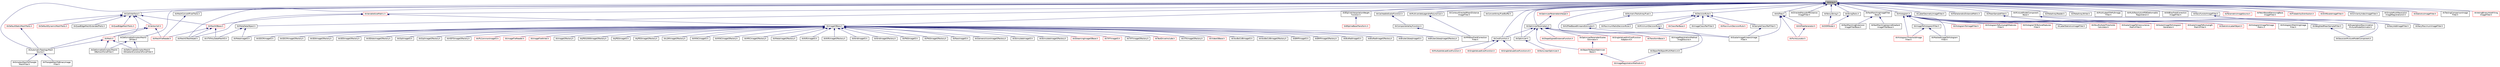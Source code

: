 digraph "itkArray.h"
{
 // LATEX_PDF_SIZE
  edge [fontname="Helvetica",fontsize="10",labelfontname="Helvetica",labelfontsize="10"];
  node [fontname="Helvetica",fontsize="10",shape=record];
  Node1 [label="itkArray.h",height=0.2,width=0.4,color="black", fillcolor="grey75", style="filled", fontcolor="black",tooltip=" "];
  Node1 -> Node2 [dir="back",color="midnightblue",fontsize="10",style="solid",fontname="Helvetica"];
  Node2 [label="itkAutomaticTopologyMesh\lSource.h",height=0.2,width=0.4,color="black", fillcolor="white", style="filled",URL="$itkAutomaticTopologyMeshSource_8h.html",tooltip=" "];
  Node2 -> Node3 [dir="back",color="midnightblue",fontsize="10",style="solid",fontname="Helvetica"];
  Node3 [label="itkSimplexMeshToTriangle\lMeshFilter.h",height=0.2,width=0.4,color="black", fillcolor="white", style="filled",URL="$itkSimplexMeshToTriangleMeshFilter_8h.html",tooltip=" "];
  Node2 -> Node4 [dir="back",color="midnightblue",fontsize="10",style="solid",fontname="Helvetica"];
  Node4 [label="itkTriangleMeshToBinaryImage\lFilter.h",height=0.2,width=0.4,color="black", fillcolor="white", style="filled",URL="$itkTriangleMeshToBinaryImageFilter_8h.html",tooltip=" "];
  Node1 -> Node5 [dir="back",color="midnightblue",fontsize="10",style="solid",fontname="Helvetica"];
  Node5 [label="itkBSplineInterpolationWeight\lFunction.h",height=0.2,width=0.4,color="black", fillcolor="white", style="filled",URL="$itkBSplineInterpolationWeightFunction_8h.html",tooltip=" "];
  Node5 -> Node6 [dir="back",color="midnightblue",fontsize="10",style="solid",fontname="Helvetica"];
  Node6 [label="itkBSplineBaseTransform.h",height=0.2,width=0.4,color="red", fillcolor="white", style="filled",URL="$itkBSplineBaseTransform_8h.html",tooltip=" "];
  Node1 -> Node29 [dir="back",color="midnightblue",fontsize="10",style="solid",fontname="Helvetica"];
  Node29 [label="itkCacheableScalarFunction.h",height=0.2,width=0.4,color="black", fillcolor="white", style="filled",URL="$itkCacheableScalarFunction_8h.html",tooltip=" "];
  Node29 -> Node30 [dir="back",color="midnightblue",fontsize="10",style="solid",fontname="Helvetica"];
  Node30 [label="itkCompositeValleyFunction.h",height=0.2,width=0.4,color="black", fillcolor="white", style="filled",URL="$itkCompositeValleyFunction_8h.html",tooltip=" "];
  Node30 -> Node31 [dir="back",color="midnightblue",fontsize="10",style="solid",fontname="Helvetica"];
  Node31 [label="itkMRIBiasFieldCorrection\lFilter.h",height=0.2,width=0.4,color="black", fillcolor="white", style="filled",URL="$itkMRIBiasFieldCorrectionFilter_8h.html",tooltip=" "];
  Node1 -> Node32 [dir="back",color="midnightblue",fontsize="10",style="solid",fontname="Helvetica"];
  Node32 [label="itkCellInterface.h",height=0.2,width=0.4,color="black", fillcolor="white", style="filled",URL="$itkCellInterface_8h.html",tooltip=" "];
  Node32 -> Node33 [dir="back",color="midnightblue",fontsize="10",style="solid",fontname="Helvetica"];
  Node33 [label="itkDefaultDynamicMeshTraits.h",height=0.2,width=0.4,color="red", fillcolor="white", style="filled",URL="$itkDefaultDynamicMeshTraits_8h.html",tooltip=" "];
  Node32 -> Node42 [dir="back",color="midnightblue",fontsize="10",style="solid",fontname="Helvetica"];
  Node42 [label="itkDefaultStaticMeshTraits.h",height=0.2,width=0.4,color="red", fillcolor="white", style="filled",URL="$itkDefaultStaticMeshTraits_8h.html",tooltip=" "];
  Node42 -> Node2 [dir="back",color="midnightblue",fontsize="10",style="solid",fontname="Helvetica"];
  Node32 -> Node77 [dir="back",color="midnightblue",fontsize="10",style="solid",fontname="Helvetica"];
  Node77 [label="itkMesh.h",height=0.2,width=0.4,color="red", fillcolor="white", style="filled",URL="$itkMesh_8h.html",tooltip=" "];
  Node77 -> Node2 [dir="back",color="midnightblue",fontsize="10",style="solid",fontname="Helvetica"];
  Node77 -> Node79 [dir="back",color="midnightblue",fontsize="10",style="solid",fontname="Helvetica"];
  Node79 [label="itkDeformableSimplexMesh3\lDBalloonForceFilter.h",height=0.2,width=0.4,color="black", fillcolor="white", style="filled",URL="$itkDeformableSimplexMesh3DBalloonForceFilter_8h.html",tooltip=" "];
  Node77 -> Node80 [dir="back",color="midnightblue",fontsize="10",style="solid",fontname="Helvetica"];
  Node80 [label="itkDeformableSimplexMesh3\lDGradientConstraintForceFilter.h",height=0.2,width=0.4,color="black", fillcolor="white", style="filled",URL="$itkDeformableSimplexMesh3DGradientConstraintForceFilter_8h.html",tooltip=" "];
  Node32 -> Node126 [dir="back",color="midnightblue",fontsize="10",style="solid",fontname="Helvetica"];
  Node126 [label="itkMeshIOBase.h",height=0.2,width=0.4,color="red", fillcolor="white", style="filled",URL="$itkMeshIOBase_8h.html",tooltip=" "];
  Node126 -> Node135 [dir="back",color="midnightblue",fontsize="10",style="solid",fontname="Helvetica"];
  Node135 [label="itkMeshFileReader.h",height=0.2,width=0.4,color="red", fillcolor="white", style="filled",URL="$itkMeshFileReader_8h.html",tooltip=" "];
  Node126 -> Node139 [dir="back",color="midnightblue",fontsize="10",style="solid",fontname="Helvetica"];
  Node139 [label="itkMeshIOTestHelper.h",height=0.2,width=0.4,color="black", fillcolor="white", style="filled",URL="$itkMeshIOTestHelper_8h.html",tooltip=" "];
  Node126 -> Node144 [dir="back",color="midnightblue",fontsize="10",style="solid",fontname="Helvetica"];
  Node144 [label="itkVTKPolyDataMeshIO.h",height=0.2,width=0.4,color="black", fillcolor="white", style="filled",URL="$itkVTKPolyDataMeshIO_8h.html",tooltip=" "];
  Node32 -> Node146 [dir="back",color="midnightblue",fontsize="10",style="solid",fontname="Helvetica"];
  Node146 [label="itkQuadEdgeMeshExtendedTraits.h",height=0.2,width=0.4,color="black", fillcolor="white", style="filled",URL="$itkQuadEdgeMeshExtendedTraits_8h.html",tooltip=" "];
  Node32 -> Node147 [dir="back",color="midnightblue",fontsize="10",style="solid",fontname="Helvetica"];
  Node147 [label="itkQuadEdgeMeshTraits.h",height=0.2,width=0.4,color="red", fillcolor="white", style="filled",URL="$itkQuadEdgeMeshTraits_8h.html",tooltip=" "];
  Node32 -> Node148 [dir="back",color="midnightblue",fontsize="10",style="solid",fontname="Helvetica"];
  Node148 [label="itkVertexCell.h",height=0.2,width=0.4,color="red", fillcolor="white", style="filled",URL="$itkVertexCell_8h.html",tooltip=" "];
  Node148 -> Node2 [dir="back",color="midnightblue",fontsize="10",style="solid",fontname="Helvetica"];
  Node148 -> Node77 [dir="back",color="midnightblue",fontsize="10",style="solid",fontname="Helvetica"];
  Node148 -> Node135 [dir="back",color="midnightblue",fontsize="10",style="solid",fontname="Helvetica"];
  Node1 -> Node165 [dir="back",color="midnightblue",fontsize="10",style="solid",fontname="Helvetica"];
  Node165 [label="itkContourDirectedMeanDistance\lImageFilter.h",height=0.2,width=0.4,color="black", fillcolor="white", style="filled",URL="$itkContourDirectedMeanDistanceImageFilter_8h.html",tooltip=" "];
  Node1 -> Node166 [dir="back",color="midnightblue",fontsize="10",style="solid",fontname="Helvetica"];
  Node166 [label="itkConvertArrayPixelBuffer.h",height=0.2,width=0.4,color="black", fillcolor="white", style="filled",URL="$itkConvertArrayPixelBuffer_8h.html",tooltip=" "];
  Node1 -> Node167 [dir="back",color="midnightblue",fontsize="10",style="solid",fontname="Helvetica"];
  Node167 [label="itkCostFunction.h",height=0.2,width=0.4,color="black", fillcolor="white", style="filled",URL="$itkCostFunction_8h.html",tooltip=" "];
  Node167 -> Node168 [dir="back",color="midnightblue",fontsize="10",style="solid",fontname="Helvetica"];
  Node168 [label="itkMultipleValuedCostFunction.h",height=0.2,width=0.4,color="red", fillcolor="white", style="filled",URL="$itkMultipleValuedCostFunction_8h.html",tooltip=" "];
  Node167 -> Node177 [dir="back",color="midnightblue",fontsize="10",style="solid",fontname="Helvetica"];
  Node177 [label="itkSingleValuedCostFunction.h",height=0.2,width=0.4,color="red", fillcolor="white", style="filled",URL="$itkSingleValuedCostFunction_8h.html",tooltip=" "];
  Node167 -> Node211 [dir="back",color="midnightblue",fontsize="10",style="solid",fontname="Helvetica"];
  Node211 [label="itkSingleValuedCostFunctionv4.h",height=0.2,width=0.4,color="red", fillcolor="white", style="filled",URL="$itkSingleValuedCostFunctionv4_8h.html",tooltip=" "];
  Node1 -> Node234 [dir="back",color="midnightblue",fontsize="10",style="solid",fontname="Helvetica"];
  Node234 [label="itkDecisionRule.h",height=0.2,width=0.4,color="black", fillcolor="white", style="filled",URL="$itkDecisionRule_8h.html",tooltip=" "];
  Node234 -> Node235 [dir="back",color="midnightblue",fontsize="10",style="solid",fontname="Helvetica"];
  Node235 [label="itkClassifierBase.h",height=0.2,width=0.4,color="red", fillcolor="white", style="filled",URL="$itkClassifierBase_8h.html",tooltip=" "];
  Node234 -> Node239 [dir="back",color="midnightblue",fontsize="10",style="solid",fontname="Helvetica"];
  Node239 [label="itkImageClassifierFilter.h",height=0.2,width=0.4,color="black", fillcolor="white", style="filled",URL="$itkImageClassifierFilter_8h.html",tooltip=" "];
  Node234 -> Node240 [dir="back",color="midnightblue",fontsize="10",style="solid",fontname="Helvetica"];
  Node240 [label="itkMaximumDecisionRule.h",height=0.2,width=0.4,color="red", fillcolor="white", style="filled",URL="$itkMaximumDecisionRule_8h.html",tooltip=" "];
  Node234 -> Node242 [dir="back",color="midnightblue",fontsize="10",style="solid",fontname="Helvetica"];
  Node242 [label="itkMaximumRatioDecisionRule.h",height=0.2,width=0.4,color="black", fillcolor="white", style="filled",URL="$itkMaximumRatioDecisionRule_8h.html",tooltip=" "];
  Node234 -> Node243 [dir="back",color="midnightblue",fontsize="10",style="solid",fontname="Helvetica"];
  Node243 [label="itkMinimumDecisionRule.h",height=0.2,width=0.4,color="black", fillcolor="white", style="filled",URL="$itkMinimumDecisionRule_8h.html",tooltip=" "];
  Node243 -> Node244 [dir="back",color="midnightblue",fontsize="10",style="solid",fontname="Helvetica"];
  Node244 [label="itkScalarImageKmeansImage\lFilter.h",height=0.2,width=0.4,color="black", fillcolor="white", style="filled",URL="$itkScalarImageKmeansImageFilter_8h.html",tooltip=" "];
  Node234 -> Node245 [dir="back",color="midnightblue",fontsize="10",style="solid",fontname="Helvetica"];
  Node245 [label="itkSampleClassifierFilter.h",height=0.2,width=0.4,color="black", fillcolor="white", style="filled",URL="$itkSampleClassifierFilter_8h.html",tooltip=" "];
  Node245 -> Node244 [dir="back",color="midnightblue",fontsize="10",style="solid",fontname="Helvetica"];
  Node1 -> Node108 [dir="back",color="midnightblue",fontsize="10",style="solid",fontname="Helvetica"];
  Node108 [label="itkDeformableSimplexMesh3\lDFilter.h",height=0.2,width=0.4,color="black", fillcolor="white", style="filled",URL="$itkDeformableSimplexMesh3DFilter_8h.html",tooltip=" "];
  Node108 -> Node79 [dir="back",color="midnightblue",fontsize="10",style="solid",fontname="Helvetica"];
  Node108 -> Node80 [dir="back",color="midnightblue",fontsize="10",style="solid",fontname="Helvetica"];
  Node1 -> Node246 [dir="back",color="midnightblue",fontsize="10",style="solid",fontname="Helvetica"];
  Node246 [label="itkDirectedHausdorffDistance\lImageFilter.h",height=0.2,width=0.4,color="black", fillcolor="white", style="filled",URL="$itkDirectedHausdorffDistanceImageFilter_8h.html",tooltip=" "];
  Node1 -> Node247 [dir="back",color="midnightblue",fontsize="10",style="solid",fontname="Helvetica"];
  Node247 [label="itkFancyString.h",height=0.2,width=0.4,color="black", fillcolor="white", style="filled",URL="$itkFancyString_8h.html",tooltip=" "];
  Node247 -> Node248 [dir="back",color="midnightblue",fontsize="10",style="solid",fontname="Helvetica"];
  Node248 [label="itkDOMNode.h",height=0.2,width=0.4,color="red", fillcolor="white", style="filled",URL="$itkDOMNode_8h.html",tooltip=" "];
  Node1 -> Node88 [dir="back",color="midnightblue",fontsize="10",style="solid",fontname="Helvetica"];
  Node88 [label="itkFastMarchingImageFilter\lBase.h",height=0.2,width=0.4,color="black", fillcolor="white", style="filled",URL="$itkFastMarchingImageFilterBase_8h.html",tooltip=" "];
  Node88 -> Node89 [dir="back",color="midnightblue",fontsize="10",style="solid",fontname="Helvetica"];
  Node89 [label="itkFastMarchingExtension\lImageFilterBase.h",height=0.2,width=0.4,color="black", fillcolor="white", style="filled",URL="$itkFastMarchingExtensionImageFilterBase_8h.html",tooltip=" "];
  Node88 -> Node90 [dir="back",color="midnightblue",fontsize="10",style="solid",fontname="Helvetica"];
  Node90 [label="itkFastMarchingUpwindGradient\lImageFilterBase.h",height=0.2,width=0.4,color="black", fillcolor="white", style="filled",URL="$itkFastMarchingUpwindGradientImageFilterBase_8h.html",tooltip=" "];
  Node1 -> Node254 [dir="back",color="midnightblue",fontsize="10",style="solid",fontname="Helvetica"];
  Node254 [label="itkHistogram.h",height=0.2,width=0.4,color="black", fillcolor="white", style="filled",URL="$itkHistogram_8h.html",tooltip=" "];
  Node254 -> Node12 [dir="back",color="midnightblue",fontsize="10",style="solid",fontname="Helvetica"];
  Node12 [label="itkHistogramImageToImage\lMetric.h",height=0.2,width=0.4,color="red", fillcolor="white", style="filled",URL="$itkHistogramImageToImageMetric_8h.html",tooltip=" "];
  Node254 -> Node255 [dir="back",color="midnightblue",fontsize="10",style="solid",fontname="Helvetica"];
  Node255 [label="itkHistogramMatchingImage\lFilter.h",height=0.2,width=0.4,color="black", fillcolor="white", style="filled",URL="$itkHistogramMatchingImageFilter_8h.html",tooltip=" "];
  Node254 -> Node256 [dir="back",color="midnightblue",fontsize="10",style="solid",fontname="Helvetica"];
  Node256 [label="itkHistogramThresholdImage\lFilter.h",height=0.2,width=0.4,color="red", fillcolor="white", style="filled",URL="$itkHistogramThresholdImageFilter_8h.html",tooltip=" "];
  Node254 -> Node269 [dir="back",color="midnightblue",fontsize="10",style="solid",fontname="Helvetica"];
  Node269 [label="itkHistogramToImageFilter.h",height=0.2,width=0.4,color="red", fillcolor="white", style="filled",URL="$itkHistogramToImageFilter_8h.html",tooltip=" "];
  Node254 -> Node274 [dir="back",color="midnightblue",fontsize="10",style="solid",fontname="Helvetica"];
  Node274 [label="itkHistogramToRunLengthFeatures\lFilter.h",height=0.2,width=0.4,color="red", fillcolor="white", style="filled",URL="$itkHistogramToRunLengthFeaturesFilter_8h.html",tooltip=" "];
  Node254 -> Node276 [dir="back",color="midnightblue",fontsize="10",style="solid",fontname="Helvetica"];
  Node276 [label="itkHistogramToTextureFeatures\lFilter.h",height=0.2,width=0.4,color="red", fillcolor="white", style="filled",URL="$itkHistogramToTextureFeaturesFilter_8h.html",tooltip=" "];
  Node254 -> Node278 [dir="back",color="midnightblue",fontsize="10",style="solid",fontname="Helvetica"];
  Node278 [label="itkImageToHistogramFilter.h",height=0.2,width=0.4,color="black", fillcolor="white", style="filled",URL="$itkImageToHistogramFilter_8h.html",tooltip=" "];
  Node278 -> Node256 [dir="back",color="midnightblue",fontsize="10",style="solid",fontname="Helvetica"];
  Node278 -> Node279 [dir="back",color="midnightblue",fontsize="10",style="solid",fontname="Helvetica"];
  Node279 [label="itkMaskedImageToHistogram\lFilter.h",height=0.2,width=0.4,color="black", fillcolor="white", style="filled",URL="$itkMaskedImageToHistogramFilter_8h.html",tooltip=" "];
  Node254 -> Node280 [dir="back",color="midnightblue",fontsize="10",style="solid",fontname="Helvetica"];
  Node280 [label="itkLabelStatisticsImageFilter.h",height=0.2,width=0.4,color="black", fillcolor="white", style="filled",URL="$itkLabelStatisticsImageFilter_8h.html",tooltip=" "];
  Node254 -> Node279 [dir="back",color="midnightblue",fontsize="10",style="solid",fontname="Helvetica"];
  Node254 -> Node281 [dir="back",color="midnightblue",fontsize="10",style="solid",fontname="Helvetica"];
  Node281 [label="itkOtsuMultipleThresholds\lCalculator.h",height=0.2,width=0.4,color="red", fillcolor="white", style="filled",URL="$itkOtsuMultipleThresholdsCalculator_8h.html",tooltip=" "];
  Node254 -> Node284 [dir="back",color="midnightblue",fontsize="10",style="solid",fontname="Helvetica"];
  Node284 [label="itkScalarImageToCooccurrence\lMatrixFilter.h",height=0.2,width=0.4,color="red", fillcolor="white", style="filled",URL="$itkScalarImageToCooccurrenceMatrixFilter_8h.html",tooltip=" "];
  Node254 -> Node285 [dir="back",color="midnightblue",fontsize="10",style="solid",fontname="Helvetica"];
  Node285 [label="itkScalarImageToHistogram\lGenerator.h",height=0.2,width=0.4,color="red", fillcolor="white", style="filled",URL="$itkScalarImageToHistogramGenerator_8h.html",tooltip=" "];
  Node254 -> Node286 [dir="back",color="midnightblue",fontsize="10",style="solid",fontname="Helvetica"];
  Node286 [label="itkScalarImageToRunLength\lMatrixFilter.h",height=0.2,width=0.4,color="red", fillcolor="white", style="filled",URL="$itkScalarImageToRunLengthMatrixFilter_8h.html",tooltip=" "];
  Node254 -> Node287 [dir="back",color="midnightblue",fontsize="10",style="solid",fontname="Helvetica"];
  Node287 [label="itkStatisticsLabelObject.h",height=0.2,width=0.4,color="red", fillcolor="white", style="filled",URL="$itkStatisticsLabelObject_8h.html",tooltip=" "];
  Node1 -> Node299 [dir="back",color="midnightblue",fontsize="10",style="solid",fontname="Helvetica"];
  Node299 [label="itkImageIOBase.h",height=0.2,width=0.4,color="black", fillcolor="white", style="filled",URL="$itkImageIOBase_8h.html",tooltip=" "];
  Node299 -> Node300 [dir="back",color="midnightblue",fontsize="10",style="solid",fontname="Helvetica"];
  Node300 [label="itkBMPImageIO.h",height=0.2,width=0.4,color="black", fillcolor="white", style="filled",URL="$itkBMPImageIO_8h.html",tooltip=" "];
  Node299 -> Node301 [dir="back",color="midnightblue",fontsize="10",style="solid",fontname="Helvetica"];
  Node301 [label="itkBMPImageIOFactory.h",height=0.2,width=0.4,color="black", fillcolor="white", style="filled",URL="$itkBMPImageIOFactory_8h.html",tooltip=" "];
  Node299 -> Node302 [dir="back",color="midnightblue",fontsize="10",style="solid",fontname="Helvetica"];
  Node302 [label="itkBioRadImageIO.h",height=0.2,width=0.4,color="black", fillcolor="white", style="filled",URL="$itkBioRadImageIO_8h.html",tooltip=" "];
  Node299 -> Node303 [dir="back",color="midnightblue",fontsize="10",style="solid",fontname="Helvetica"];
  Node303 [label="itkBioRadImageIOFactory.h",height=0.2,width=0.4,color="black", fillcolor="white", style="filled",URL="$itkBioRadImageIOFactory_8h.html",tooltip=" "];
  Node299 -> Node304 [dir="back",color="midnightblue",fontsize="10",style="solid",fontname="Helvetica"];
  Node304 [label="itkBruker2dseqImageIO.h",height=0.2,width=0.4,color="black", fillcolor="white", style="filled",URL="$itkBruker2dseqImageIO_8h.html",tooltip=" "];
  Node299 -> Node305 [dir="back",color="midnightblue",fontsize="10",style="solid",fontname="Helvetica"];
  Node305 [label="itkBruker2dseqImageIOFactory.h",height=0.2,width=0.4,color="black", fillcolor="white", style="filled",URL="$itkBruker2dseqImageIOFactory_8h.html",tooltip=" "];
  Node299 -> Node306 [dir="back",color="midnightblue",fontsize="10",style="solid",fontname="Helvetica"];
  Node306 [label="itkGDCMImageIO.h",height=0.2,width=0.4,color="black", fillcolor="white", style="filled",URL="$itkGDCMImageIO_8h.html",tooltip=" "];
  Node299 -> Node307 [dir="back",color="midnightblue",fontsize="10",style="solid",fontname="Helvetica"];
  Node307 [label="itkGDCMImageIOFactory.h",height=0.2,width=0.4,color="black", fillcolor="white", style="filled",URL="$itkGDCMImageIOFactory_8h.html",tooltip=" "];
  Node299 -> Node308 [dir="back",color="midnightblue",fontsize="10",style="solid",fontname="Helvetica"];
  Node308 [label="itkGE4ImageIOFactory.h",height=0.2,width=0.4,color="black", fillcolor="white", style="filled",URL="$itkGE4ImageIOFactory_8h.html",tooltip=" "];
  Node299 -> Node309 [dir="back",color="midnightblue",fontsize="10",style="solid",fontname="Helvetica"];
  Node309 [label="itkGE5ImageIOFactory.h",height=0.2,width=0.4,color="black", fillcolor="white", style="filled",URL="$itkGE5ImageIOFactory_8h.html",tooltip=" "];
  Node299 -> Node310 [dir="back",color="midnightblue",fontsize="10",style="solid",fontname="Helvetica"];
  Node310 [label="itkGEAdwImageIOFactory.h",height=0.2,width=0.4,color="black", fillcolor="white", style="filled",URL="$itkGEAdwImageIOFactory_8h.html",tooltip=" "];
  Node299 -> Node311 [dir="back",color="midnightblue",fontsize="10",style="solid",fontname="Helvetica"];
  Node311 [label="itkGiplImageIO.h",height=0.2,width=0.4,color="black", fillcolor="white", style="filled",URL="$itkGiplImageIO_8h.html",tooltip=" "];
  Node299 -> Node312 [dir="back",color="midnightblue",fontsize="10",style="solid",fontname="Helvetica"];
  Node312 [label="itkGiplImageIOFactory.h",height=0.2,width=0.4,color="black", fillcolor="white", style="filled",URL="$itkGiplImageIOFactory_8h.html",tooltip=" "];
  Node299 -> Node313 [dir="back",color="midnightblue",fontsize="10",style="solid",fontname="Helvetica"];
  Node313 [label="itkHDF5ImageIOFactory.h",height=0.2,width=0.4,color="black", fillcolor="white", style="filled",URL="$itkHDF5ImageIOFactory_8h.html",tooltip=" "];
  Node299 -> Node314 [dir="back",color="midnightblue",fontsize="10",style="solid",fontname="Helvetica"];
  Node314 [label="itkIPLCommonImageIO.h",height=0.2,width=0.4,color="red", fillcolor="white", style="filled",URL="$itkIPLCommonImageIO_8h.html",tooltip="This file was written as a modification to the itkMetaImageIO as a new method for reading in files fr..."];
  Node299 -> Node319 [dir="back",color="midnightblue",fontsize="10",style="solid",fontname="Helvetica"];
  Node319 [label="itkImageFileReader.h",height=0.2,width=0.4,color="red", fillcolor="white", style="filled",URL="$itkImageFileReader_8h.html",tooltip=" "];
  Node299 -> Node322 [dir="back",color="midnightblue",fontsize="10",style="solid",fontname="Helvetica"];
  Node322 [label="itkImageFileWriter.h",height=0.2,width=0.4,color="red", fillcolor="white", style="filled",URL="$itkImageFileWriter_8h.html",tooltip=" "];
  Node299 -> Node324 [dir="back",color="midnightblue",fontsize="10",style="solid",fontname="Helvetica"];
  Node324 [label="itkImageIOFactory.h",height=0.2,width=0.4,color="black", fillcolor="white", style="filled",URL="$itkImageIOFactory_8h.html",tooltip=" "];
  Node299 -> Node325 [dir="back",color="midnightblue",fontsize="10",style="solid",fontname="Helvetica"];
  Node325 [label="itkJPEG2000ImageIOFactory.h",height=0.2,width=0.4,color="black", fillcolor="white", style="filled",URL="$itkJPEG2000ImageIOFactory_8h.html",tooltip=" "];
  Node299 -> Node326 [dir="back",color="midnightblue",fontsize="10",style="solid",fontname="Helvetica"];
  Node326 [label="itkJPEGImageIO.h",height=0.2,width=0.4,color="black", fillcolor="white", style="filled",URL="$itkJPEGImageIO_8h.html",tooltip=" "];
  Node299 -> Node327 [dir="back",color="midnightblue",fontsize="10",style="solid",fontname="Helvetica"];
  Node327 [label="itkJPEGImageIOFactory.h",height=0.2,width=0.4,color="black", fillcolor="white", style="filled",URL="$itkJPEGImageIOFactory_8h.html",tooltip=" "];
  Node299 -> Node328 [dir="back",color="midnightblue",fontsize="10",style="solid",fontname="Helvetica"];
  Node328 [label="itkLSMImageIOFactory.h",height=0.2,width=0.4,color="black", fillcolor="white", style="filled",URL="$itkLSMImageIOFactory_8h.html",tooltip=" "];
  Node299 -> Node329 [dir="back",color="midnightblue",fontsize="10",style="solid",fontname="Helvetica"];
  Node329 [label="itkMINCImageIO.h",height=0.2,width=0.4,color="black", fillcolor="white", style="filled",URL="$itkMINCImageIO_8h.html",tooltip=" "];
  Node299 -> Node330 [dir="back",color="midnightblue",fontsize="10",style="solid",fontname="Helvetica"];
  Node330 [label="itkMINCImageIOFactory.h",height=0.2,width=0.4,color="black", fillcolor="white", style="filled",URL="$itkMINCImageIOFactory_8h.html",tooltip=" "];
  Node299 -> Node331 [dir="back",color="midnightblue",fontsize="10",style="solid",fontname="Helvetica"];
  Node331 [label="itkMRCImageIOFactory.h",height=0.2,width=0.4,color="black", fillcolor="white", style="filled",URL="$itkMRCImageIOFactory_8h.html",tooltip=" "];
  Node299 -> Node332 [dir="back",color="midnightblue",fontsize="10",style="solid",fontname="Helvetica"];
  Node332 [label="itkMetaImageIO.h",height=0.2,width=0.4,color="black", fillcolor="white", style="filled",URL="$itkMetaImageIO_8h.html",tooltip=" "];
  Node299 -> Node333 [dir="back",color="midnightblue",fontsize="10",style="solid",fontname="Helvetica"];
  Node333 [label="itkMetaImageIOFactory.h",height=0.2,width=0.4,color="black", fillcolor="white", style="filled",URL="$itkMetaImageIOFactory_8h.html",tooltip=" "];
  Node299 -> Node334 [dir="back",color="midnightblue",fontsize="10",style="solid",fontname="Helvetica"];
  Node334 [label="itkNiftiImageIO.h",height=0.2,width=0.4,color="black", fillcolor="white", style="filled",URL="$itkNiftiImageIO_8h.html",tooltip=" "];
  Node299 -> Node335 [dir="back",color="midnightblue",fontsize="10",style="solid",fontname="Helvetica"];
  Node335 [label="itkNiftiImageIOFactory.h",height=0.2,width=0.4,color="black", fillcolor="white", style="filled",URL="$itkNiftiImageIOFactory_8h.html",tooltip=" "];
  Node299 -> Node336 [dir="back",color="midnightblue",fontsize="10",style="solid",fontname="Helvetica"];
  Node336 [label="itkNrrdImageIO.h",height=0.2,width=0.4,color="black", fillcolor="white", style="filled",URL="$itkNrrdImageIO_8h.html",tooltip=" "];
  Node299 -> Node337 [dir="back",color="midnightblue",fontsize="10",style="solid",fontname="Helvetica"];
  Node337 [label="itkNrrdImageIOFactory.h",height=0.2,width=0.4,color="black", fillcolor="white", style="filled",URL="$itkNrrdImageIOFactory_8h.html",tooltip=" "];
  Node299 -> Node338 [dir="back",color="midnightblue",fontsize="10",style="solid",fontname="Helvetica"];
  Node338 [label="itkPNGImageIO.h",height=0.2,width=0.4,color="black", fillcolor="white", style="filled",URL="$itkPNGImageIO_8h.html",tooltip=" "];
  Node299 -> Node339 [dir="back",color="midnightblue",fontsize="10",style="solid",fontname="Helvetica"];
  Node339 [label="itkPNGImageIOFactory.h",height=0.2,width=0.4,color="black", fillcolor="white", style="filled",URL="$itkPNGImageIOFactory_8h.html",tooltip=" "];
  Node299 -> Node340 [dir="back",color="midnightblue",fontsize="10",style="solid",fontname="Helvetica"];
  Node340 [label="itkRawImageIO.h",height=0.2,width=0.4,color="black", fillcolor="white", style="filled",URL="$itkRawImageIO_8h.html",tooltip=" "];
  Node299 -> Node341 [dir="back",color="midnightblue",fontsize="10",style="solid",fontname="Helvetica"];
  Node341 [label="itkSiemensVisionImageIOFactory.h",height=0.2,width=0.4,color="black", fillcolor="white", style="filled",URL="$itkSiemensVisionImageIOFactory_8h.html",tooltip=" "];
  Node299 -> Node342 [dir="back",color="midnightblue",fontsize="10",style="solid",fontname="Helvetica"];
  Node342 [label="itkStimulateImageIO.h",height=0.2,width=0.4,color="black", fillcolor="white", style="filled",URL="$itkStimulateImageIO_8h.html",tooltip=" "];
  Node299 -> Node343 [dir="back",color="midnightblue",fontsize="10",style="solid",fontname="Helvetica"];
  Node343 [label="itkStimulateImageIOFactory.h",height=0.2,width=0.4,color="black", fillcolor="white", style="filled",URL="$itkStimulateImageIOFactory_8h.html",tooltip=" "];
  Node299 -> Node344 [dir="back",color="midnightblue",fontsize="10",style="solid",fontname="Helvetica"];
  Node344 [label="itkStreamingImageIOBase.h",height=0.2,width=0.4,color="red", fillcolor="white", style="filled",URL="$itkStreamingImageIOBase_8h.html",tooltip=" "];
  Node299 -> Node349 [dir="back",color="midnightblue",fontsize="10",style="solid",fontname="Helvetica"];
  Node349 [label="itkTIFFImageIO.h",height=0.2,width=0.4,color="red", fillcolor="white", style="filled",URL="$itkTIFFImageIO_8h.html",tooltip=" "];
  Node299 -> Node351 [dir="back",color="midnightblue",fontsize="10",style="solid",fontname="Helvetica"];
  Node351 [label="itkTIFFImageIOFactory.h",height=0.2,width=0.4,color="black", fillcolor="white", style="filled",URL="$itkTIFFImageIOFactory_8h.html",tooltip=" "];
  Node299 -> Node352 [dir="back",color="midnightblue",fontsize="10",style="solid",fontname="Helvetica"];
  Node352 [label="itkTestDriverInclude.h",height=0.2,width=0.4,color="red", fillcolor="white", style="filled",URL="$itkTestDriverInclude_8h.html",tooltip=" "];
  Node299 -> Node355 [dir="back",color="midnightblue",fontsize="10",style="solid",fontname="Helvetica"];
  Node355 [label="itkVTKImageIOFactory.h",height=0.2,width=0.4,color="black", fillcolor="white", style="filled",URL="$itkVTKImageIOFactory_8h.html",tooltip=" "];
  Node299 -> Node356 [dir="back",color="midnightblue",fontsize="10",style="solid",fontname="Helvetica"];
  Node356 [label="itkVideoIOBase.h",height=0.2,width=0.4,color="red", fillcolor="white", style="filled",URL="$itkVideoIOBase_8h.html",tooltip=" "];
  Node299 -> Node362 [dir="back",color="midnightblue",fontsize="10",style="solid",fontname="Helvetica"];
  Node362 [label="itkVoxBoCUBImageIO.h",height=0.2,width=0.4,color="black", fillcolor="white", style="filled",URL="$itkVoxBoCUBImageIO_8h.html",tooltip=" "];
  Node299 -> Node363 [dir="back",color="midnightblue",fontsize="10",style="solid",fontname="Helvetica"];
  Node363 [label="itkVoxBoCUBImageIOFactory.h",height=0.2,width=0.4,color="black", fillcolor="white", style="filled",URL="$itkVoxBoCUBImageIOFactory_8h.html",tooltip=" "];
  Node1 -> Node364 [dir="back",color="midnightblue",fontsize="10",style="solid",fontname="Helvetica"];
  Node364 [label="itkKdTree.h",height=0.2,width=0.4,color="black", fillcolor="white", style="filled",URL="$itkKdTree_8h.html",tooltip=" "];
  Node364 -> Node365 [dir="back",color="midnightblue",fontsize="10",style="solid",fontname="Helvetica"];
  Node365 [label="itkKdTreeGenerator.h",height=0.2,width=0.4,color="red", fillcolor="white", style="filled",URL="$itkKdTreeGenerator_8h.html",tooltip=" "];
  Node365 -> Node372 [dir="back",color="midnightblue",fontsize="10",style="solid",fontname="Helvetica"];
  Node372 [label="itkPointsLocator.h",height=0.2,width=0.4,color="red", fillcolor="white", style="filled",URL="$itkPointsLocator_8h.html",tooltip=" "];
  Node364 -> Node372 [dir="back",color="midnightblue",fontsize="10",style="solid",fontname="Helvetica"];
  Node364 -> Node244 [dir="back",color="midnightblue",fontsize="10",style="solid",fontname="Helvetica"];
  Node1 -> Node380 [dir="back",color="midnightblue",fontsize="10",style="solid",fontname="Helvetica"];
  Node380 [label="itkLabelGeometryImageFilter.h",height=0.2,width=0.4,color="black", fillcolor="white", style="filled",URL="$itkLabelGeometryImageFilter_8h.html",tooltip=" "];
  Node1 -> Node381 [dir="back",color="midnightblue",fontsize="10",style="solid",fontname="Helvetica"];
  Node381 [label="itkMahalanobisDistanceMetric.h",height=0.2,width=0.4,color="black", fillcolor="white", style="filled",URL="$itkMahalanobisDistanceMetric_8h.html",tooltip=" "];
  Node1 -> Node382 [dir="back",color="midnightblue",fontsize="10",style="solid",fontname="Helvetica"];
  Node382 [label="itkMeanSampleFilter.h",height=0.2,width=0.4,color="black", fillcolor="white", style="filled",URL="$itkMeanSampleFilter_8h.html",tooltip=" "];
  Node382 -> Node383 [dir="back",color="midnightblue",fontsize="10",style="solid",fontname="Helvetica"];
  Node383 [label="itkWeightedMeanSampleFilter.h",height=0.2,width=0.4,color="black", fillcolor="white", style="filled",URL="$itkWeightedMeanSampleFilter_8h.html",tooltip=" "];
  Node383 -> Node384 [dir="back",color="midnightblue",fontsize="10",style="solid",fontname="Helvetica"];
  Node384 [label="itkGaussianMixtureModelComponent.h",height=0.2,width=0.4,color="black", fillcolor="white", style="filled",URL="$itkGaussianMixtureModelComponent_8h.html",tooltip=" "];
  Node1 -> Node385 [dir="back",color="midnightblue",fontsize="10",style="solid",fontname="Helvetica"];
  Node385 [label="itkMeshConvertPixelTraits.h",height=0.2,width=0.4,color="black", fillcolor="white", style="filled",URL="$itkMeshConvertPixelTraits_8h.html",tooltip=" "];
  Node385 -> Node135 [dir="back",color="midnightblue",fontsize="10",style="solid",fontname="Helvetica"];
  Node1 -> Node139 [dir="back",color="midnightblue",fontsize="10",style="solid",fontname="Helvetica"];
  Node1 -> Node386 [dir="back",color="midnightblue",fontsize="10",style="solid",fontname="Helvetica"];
  Node386 [label="itkMetaArrayReader.h",height=0.2,width=0.4,color="black", fillcolor="white", style="filled",URL="$itkMetaArrayReader_8h.html",tooltip=" "];
  Node1 -> Node387 [dir="back",color="midnightblue",fontsize="10",style="solid",fontname="Helvetica"];
  Node387 [label="itkMetaArrayWriter.h",height=0.2,width=0.4,color="black", fillcolor="white", style="filled",URL="$itkMetaArrayWriter_8h.html",tooltip=" "];
  Node1 -> Node388 [dir="back",color="midnightblue",fontsize="10",style="solid",fontname="Helvetica"];
  Node388 [label="itkMetaDataObject.h",height=0.2,width=0.4,color="black", fillcolor="white", style="filled",URL="$itkMetaDataObject_8h.html",tooltip=" "];
  Node388 -> Node332 [dir="back",color="midnightblue",fontsize="10",style="solid",fontname="Helvetica"];
  Node388 -> Node144 [dir="back",color="midnightblue",fontsize="10",style="solid",fontname="Helvetica"];
  Node1 -> Node389 [dir="back",color="midnightblue",fontsize="10",style="solid",fontname="Helvetica"];
  Node389 [label="itkMixtureModelComponent\lBase.h",height=0.2,width=0.4,color="black", fillcolor="white", style="filled",URL="$itkMixtureModelComponentBase_8h.html",tooltip=" "];
  Node389 -> Node390 [dir="back",color="midnightblue",fontsize="10",style="solid",fontname="Helvetica"];
  Node390 [label="itkExpectationMaximization\lMixtureModelEstimator.h",height=0.2,width=0.4,color="black", fillcolor="white", style="filled",URL="$itkExpectationMaximizationMixtureModelEstimator_8h.html",tooltip=" "];
  Node389 -> Node384 [dir="back",color="midnightblue",fontsize="10",style="solid",fontname="Helvetica"];
  Node1 -> Node391 [dir="back",color="midnightblue",fontsize="10",style="solid",fontname="Helvetica"];
  Node391 [label="itkMultiLabelSTAPLEImage\lFilter.h",height=0.2,width=0.4,color="black", fillcolor="white", style="filled",URL="$itkMultiLabelSTAPLEImageFilter_8h.html",tooltip=" "];
  Node1 -> Node392 [dir="back",color="midnightblue",fontsize="10",style="solid",fontname="Helvetica"];
  Node392 [label="itkMultiResolutionPDEDeformable\lRegistration.h",height=0.2,width=0.4,color="black", fillcolor="white", style="filled",URL="$itkMultiResolutionPDEDeformableRegistration_8h.html",tooltip=" "];
  Node1 -> Node393 [dir="back",color="midnightblue",fontsize="10",style="solid",fontname="Helvetica"];
  Node393 [label="itkMultivariateLegendrePolynomial.h",height=0.2,width=0.4,color="black", fillcolor="white", style="filled",URL="$itkMultivariateLegendrePolynomial_8h.html",tooltip=" "];
  Node393 -> Node31 [dir="back",color="midnightblue",fontsize="10",style="solid",fontname="Helvetica"];
  Node1 -> Node117 [dir="back",color="midnightblue",fontsize="10",style="solid",fontname="Helvetica"];
  Node117 [label="itkN4BiasFieldCorrection\lImageFilter.h",height=0.2,width=0.4,color="black", fillcolor="white", style="filled",URL="$itkN4BiasFieldCorrectionImageFilter_8h.html",tooltip=" "];
  Node1 -> Node394 [dir="back",color="midnightblue",fontsize="10",style="solid",fontname="Helvetica"];
  Node394 [label="itkNaryFunctorImageFilter.h",height=0.2,width=0.4,color="black", fillcolor="white", style="filled",URL="$itkNaryFunctorImageFilter_8h.html",tooltip=" "];
  Node394 -> Node395 [dir="back",color="midnightblue",fontsize="10",style="solid",fontname="Helvetica"];
  Node395 [label="itkNaryAddImageFilter.h",height=0.2,width=0.4,color="black", fillcolor="white", style="filled",URL="$itkNaryAddImageFilter_8h.html",tooltip=" "];
  Node394 -> Node396 [dir="back",color="midnightblue",fontsize="10",style="solid",fontname="Helvetica"];
  Node396 [label="itkNaryMaximumImageFilter.h",height=0.2,width=0.4,color="black", fillcolor="white", style="filled",URL="$itkNaryMaximumImageFilter_8h.html",tooltip=" "];
  Node1 -> Node397 [dir="back",color="midnightblue",fontsize="10",style="solid",fontname="Helvetica"];
  Node397 [label="itkNumericTraitsArrayPixel.h",height=0.2,width=0.4,color="black", fillcolor="white", style="filled",URL="$itkNumericTraitsArrayPixel_8h.html",tooltip=" "];
  Node397 -> Node398 [dir="back",color="midnightblue",fontsize="10",style="solid",fontname="Helvetica"];
  Node398 [label="itkKdTreeBasedKmeansEstimator.h",height=0.2,width=0.4,color="black", fillcolor="white", style="filled",URL="$itkKdTreeBasedKmeansEstimator_8h.html",tooltip=" "];
  Node398 -> Node244 [dir="back",color="midnightblue",fontsize="10",style="solid",fontname="Helvetica"];
  Node1 -> Node119 [dir="back",color="midnightblue",fontsize="10",style="solid",fontname="Helvetica"];
  Node119 [label="itkObjectToObjectMultiMetricv4.h",height=0.2,width=0.4,color="black", fillcolor="white", style="filled",URL="$itkObjectToObjectMultiMetricv4_8h.html",tooltip=" "];
  Node119 -> Node60 [dir="back",color="midnightblue",fontsize="10",style="solid",fontname="Helvetica"];
  Node60 [label="itkImageRegistrationMethodv4.h",height=0.2,width=0.4,color="red", fillcolor="white", style="filled",URL="$itkImageRegistrationMethodv4_8h.html",tooltip=" "];
  Node1 -> Node399 [dir="back",color="midnightblue",fontsize="10",style="solid",fontname="Helvetica"];
  Node399 [label="itkOptimizer.h",height=0.2,width=0.4,color="black", fillcolor="white", style="filled",URL="$itkOptimizer_8h.html",tooltip=" "];
  Node399 -> Node400 [dir="back",color="midnightblue",fontsize="10",style="solid",fontname="Helvetica"];
  Node400 [label="itkNonLinearOptimizer.h",height=0.2,width=0.4,color="red", fillcolor="white", style="filled",URL="$itkNonLinearOptimizer_8h.html",tooltip=" "];
  Node1 -> Node401 [dir="back",color="midnightblue",fontsize="10",style="solid",fontname="Helvetica"];
  Node401 [label="itkOptimizerParameters.h",height=0.2,width=0.4,color="black", fillcolor="white", style="filled",URL="$itkOptimizerParameters_8h.html",tooltip=" "];
  Node401 -> Node167 [dir="back",color="midnightblue",fontsize="10",style="solid",fontname="Helvetica"];
  Node401 -> Node402 [dir="back",color="midnightblue",fontsize="10",style="solid",fontname="Helvetica"];
  Node402 [label="itkImageRegistrationMethod\lImageSource.h",height=0.2,width=0.4,color="black", fillcolor="white", style="filled",URL="$itkImageRegistrationMethodImageSource_8h.html",tooltip=" "];
  Node401 -> Node214 [dir="back",color="midnightblue",fontsize="10",style="solid",fontname="Helvetica"];
  Node214 [label="itkObjectToObjectOptimizer\lBase.h",height=0.2,width=0.4,color="red", fillcolor="white", style="filled",URL="$itkObjectToObjectOptimizerBase_8h.html",tooltip=" "];
  Node214 -> Node60 [dir="back",color="midnightblue",fontsize="10",style="solid",fontname="Helvetica"];
  Node401 -> Node399 [dir="back",color="midnightblue",fontsize="10",style="solid",fontname="Helvetica"];
  Node401 -> Node403 [dir="back",color="midnightblue",fontsize="10",style="solid",fontname="Helvetica"];
  Node403 [label="itkOptimizerParameterScales\lEstimator.h",height=0.2,width=0.4,color="red", fillcolor="white", style="filled",URL="$itkOptimizerParameterScalesEstimator_8h.html",tooltip=" "];
  Node403 -> Node214 [dir="back",color="midnightblue",fontsize="10",style="solid",fontname="Helvetica"];
  Node401 -> Node409 [dir="back",color="midnightblue",fontsize="10",style="solid",fontname="Helvetica"];
  Node409 [label="itkShapeSignedDistanceFunction.h",height=0.2,width=0.4,color="red", fillcolor="white", style="filled",URL="$itkShapeSignedDistanceFunction_8h.html",tooltip=" "];
  Node401 -> Node232 [dir="back",color="midnightblue",fontsize="10",style="solid",fontname="Helvetica"];
  Node232 [label="itkSingleValuedVnlCostFunction\lAdaptorv4.h",height=0.2,width=0.4,color="red", fillcolor="white", style="filled",URL="$itkSingleValuedVnlCostFunctionAdaptorv4_8h.html",tooltip=" "];
  Node401 -> Node414 [dir="back",color="midnightblue",fontsize="10",style="solid",fontname="Helvetica"];
  Node414 [label="itkTransformBase.h",height=0.2,width=0.4,color="red", fillcolor="white", style="filled",URL="$itkTransformBase_8h.html",tooltip=" "];
  Node1 -> Node534 [dir="back",color="midnightblue",fontsize="10",style="solid",fontname="Helvetica"];
  Node534 [label="itkOptimizerParametersHelper.h",height=0.2,width=0.4,color="red", fillcolor="white", style="filled",URL="$itkOptimizerParametersHelper_8h.html",tooltip=" "];
  Node534 -> Node401 [dir="back",color="midnightblue",fontsize="10",style="solid",fontname="Helvetica"];
  Node1 -> Node536 [dir="back",color="midnightblue",fontsize="10",style="solid",fontname="Helvetica"];
  Node536 [label="itkParametricImageSource.h",height=0.2,width=0.4,color="red", fillcolor="white", style="filled",URL="$itkParametricImageSource_8h.html",tooltip=" "];
  Node1 -> Node539 [dir="back",color="midnightblue",fontsize="10",style="solid",fontname="Helvetica"];
  Node539 [label="itkPatchBasedDenoisingBase\lImageFilter.h",height=0.2,width=0.4,color="red", fillcolor="white", style="filled",URL="$itkPatchBasedDenoisingBaseImageFilter_8h.html",tooltip=" "];
  Node1 -> Node541 [dir="back",color="midnightblue",fontsize="10",style="solid",fontname="Helvetica"];
  Node541 [label="itkProbabilityDistribution.h",height=0.2,width=0.4,color="red", fillcolor="white", style="filled",URL="$itkProbabilityDistribution_8h.html",tooltip=" "];
  Node1 -> Node545 [dir="back",color="midnightblue",fontsize="10",style="solid",fontname="Helvetica"];
  Node545 [label="itkShiftScaleImageFilter.h",height=0.2,width=0.4,color="red", fillcolor="white", style="filled",URL="$itkShiftScaleImageFilter_8h.html",tooltip=" "];
  Node1 -> Node547 [dir="back",color="midnightblue",fontsize="10",style="solid",fontname="Helvetica"];
  Node547 [label="itkSimilarityIndexImageFilter.h",height=0.2,width=0.4,color="black", fillcolor="white", style="filled",URL="$itkSimilarityIndexImageFilter_8h.html",tooltip=" "];
  Node1 -> Node26 [dir="back",color="midnightblue",fontsize="10",style="solid",fontname="Helvetica"];
  Node26 [label="itkSimpleMultiResolution\lImageRegistrationUI.h",height=0.2,width=0.4,color="black", fillcolor="white", style="filled",URL="$itkSimpleMultiResolutionImageRegistrationUI_8h.html",tooltip=" "];
  Node1 -> Node548 [dir="back",color="midnightblue",fontsize="10",style="solid",fontname="Helvetica"];
  Node548 [label="itkStatisticsImageFilter.h",height=0.2,width=0.4,color="red", fillcolor="white", style="filled",URL="$itkStatisticsImageFilter_8h.html",tooltip=" "];
  Node1 -> Node549 [dir="back",color="midnightblue",fontsize="10",style="solid",fontname="Helvetica"];
  Node549 [label="itkStringTools.h",height=0.2,width=0.4,color="black", fillcolor="white", style="filled",URL="$itkStringTools_8h.html",tooltip=" "];
  Node549 -> Node248 [dir="back",color="midnightblue",fontsize="10",style="solid",fontname="Helvetica"];
  Node1 -> Node550 [dir="back",color="midnightblue",fontsize="10",style="solid",fontname="Helvetica"];
  Node550 [label="itkTestingComparisonImage\lFilter.h",height=0.2,width=0.4,color="black", fillcolor="white", style="filled",URL="$itkTestingComparisonImageFilter_8h.html",tooltip=" "];
  Node1 -> Node551 [dir="back",color="midnightblue",fontsize="10",style="solid",fontname="Helvetica"];
  Node551 [label="itkVariableSizeMatrix.h",height=0.2,width=0.4,color="red", fillcolor="white", style="filled",URL="$itkVariableSizeMatrix_8h.html",tooltip=" "];
  Node551 -> Node299 [dir="back",color="midnightblue",fontsize="10",style="solid",fontname="Helvetica"];
  Node551 -> Node126 [dir="back",color="midnightblue",fontsize="10",style="solid",fontname="Helvetica"];
  Node551 -> Node139 [dir="back",color="midnightblue",fontsize="10",style="solid",fontname="Helvetica"];
  Node1 -> Node611 [dir="back",color="midnightblue",fontsize="10",style="solid",fontname="Helvetica"];
  Node611 [label="itkVotingBinaryHoleFilling\lImageFilter.h",height=0.2,width=0.4,color="red", fillcolor="white", style="filled",URL="$itkVotingBinaryHoleFillingImageFilter_8h.html",tooltip=" "];
}
